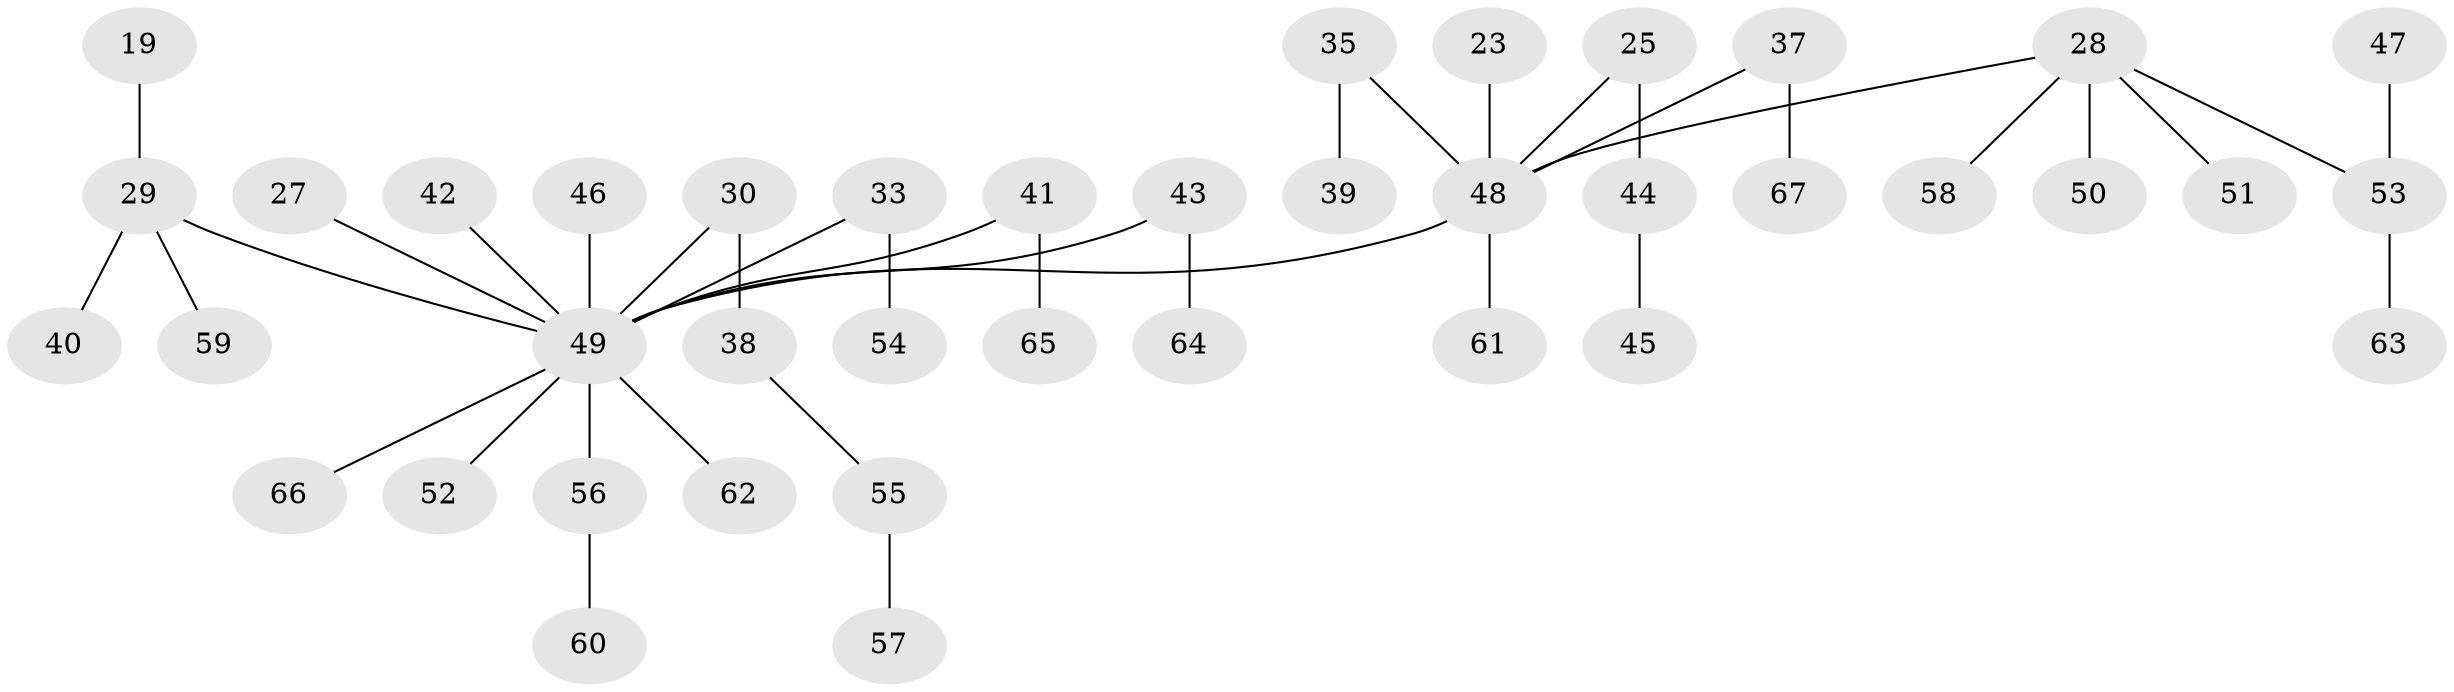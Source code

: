 // original degree distribution, {6: 0.014925373134328358, 7: 0.014925373134328358, 3: 0.14925373134328357, 2: 0.29850746268656714, 1: 0.4626865671641791, 4: 0.029850746268656716, 5: 0.029850746268656716}
// Generated by graph-tools (version 1.1) at 2025/56/03/04/25 21:56:03]
// undirected, 40 vertices, 39 edges
graph export_dot {
graph [start="1"]
  node [color=gray90,style=filled];
  19;
  23;
  25;
  27;
  28 [super="+21+26"];
  29 [super="+14+16"];
  30;
  33 [super="+32"];
  35;
  37;
  38;
  39;
  40;
  41;
  42;
  43;
  44;
  45;
  46;
  47;
  48 [super="+9+24+11"];
  49 [super="+34+36+15"];
  50;
  51;
  52;
  53 [super="+31"];
  54;
  55;
  56 [super="+20"];
  57;
  58;
  59;
  60;
  61;
  62;
  63;
  64;
  65;
  66;
  67;
  19 -- 29;
  23 -- 48;
  25 -- 44;
  25 -- 48;
  27 -- 49;
  28 -- 58;
  28 -- 51;
  28 -- 48;
  28 -- 53;
  28 -- 50;
  29 -- 59;
  29 -- 40;
  29 -- 49;
  30 -- 38;
  30 -- 49;
  33 -- 54;
  33 -- 49;
  35 -- 39;
  35 -- 48;
  37 -- 67;
  37 -- 48;
  38 -- 55;
  41 -- 65;
  41 -- 49;
  42 -- 49;
  43 -- 64;
  43 -- 49;
  44 -- 45;
  46 -- 49;
  47 -- 53;
  48 -- 61;
  48 -- 49;
  49 -- 52;
  49 -- 66;
  49 -- 56;
  49 -- 62;
  53 -- 63;
  55 -- 57;
  56 -- 60;
}
